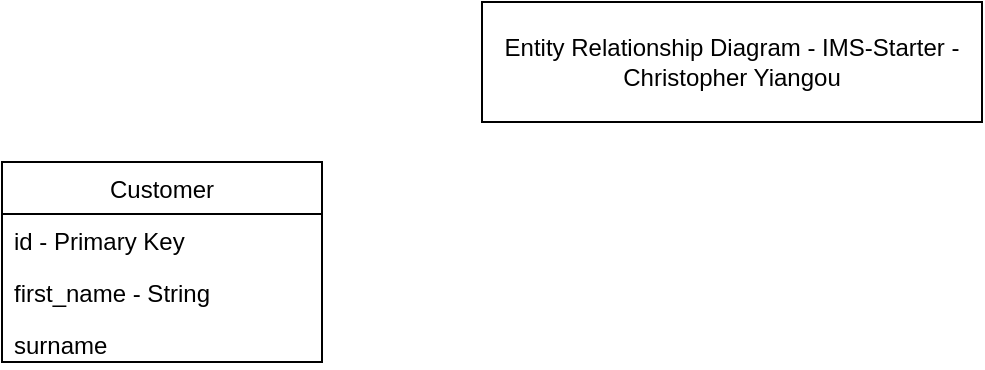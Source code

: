 <mxfile version="14.4.2" type="github"><diagram id="Wy_FP-EbNWQaLovOoS0i" name="Page-1"><mxGraphModel dx="622" dy="472" grid="1" gridSize="10" guides="1" tooltips="1" connect="1" arrows="1" fold="1" page="1" pageScale="1" pageWidth="827" pageHeight="1169" math="0" shadow="0"><root><mxCell id="0"/><mxCell id="1" parent="0"/><mxCell id="VmJAtsZKO_WWE-akbVnx-4" value="Customer" style="swimlane;fontStyle=0;childLayout=stackLayout;horizontal=1;startSize=26;fillColor=none;horizontalStack=0;resizeParent=1;resizeParentMax=0;resizeLast=0;collapsible=1;marginBottom=0;" vertex="1" parent="1"><mxGeometry x="40" y="80" width="160" height="100" as="geometry"/></mxCell><mxCell id="VmJAtsZKO_WWE-akbVnx-5" value="id - Primary Key " style="text;strokeColor=none;fillColor=none;align=left;verticalAlign=top;spacingLeft=4;spacingRight=4;overflow=hidden;rotatable=0;points=[[0,0.5],[1,0.5]];portConstraint=eastwest;" vertex="1" parent="VmJAtsZKO_WWE-akbVnx-4"><mxGeometry y="26" width="160" height="26" as="geometry"/></mxCell><mxCell id="VmJAtsZKO_WWE-akbVnx-6" value="first_name - String " style="text;strokeColor=none;fillColor=none;align=left;verticalAlign=top;spacingLeft=4;spacingRight=4;overflow=hidden;rotatable=0;points=[[0,0.5],[1,0.5]];portConstraint=eastwest;" vertex="1" parent="VmJAtsZKO_WWE-akbVnx-4"><mxGeometry y="52" width="160" height="26" as="geometry"/></mxCell><mxCell id="VmJAtsZKO_WWE-akbVnx-7" value="surname " style="text;strokeColor=none;fillColor=none;align=left;verticalAlign=top;spacingLeft=4;spacingRight=4;overflow=hidden;rotatable=0;points=[[0,0.5],[1,0.5]];portConstraint=eastwest;" vertex="1" parent="VmJAtsZKO_WWE-akbVnx-4"><mxGeometry y="78" width="160" height="22" as="geometry"/></mxCell><mxCell id="VmJAtsZKO_WWE-akbVnx-8" value="Entity Relationship Diagram - IMS-Starter - Christopher Yiangou" style="rounded=0;whiteSpace=wrap;html=1;" vertex="1" parent="1"><mxGeometry x="280" width="250" height="60" as="geometry"/></mxCell></root></mxGraphModel></diagram></mxfile>